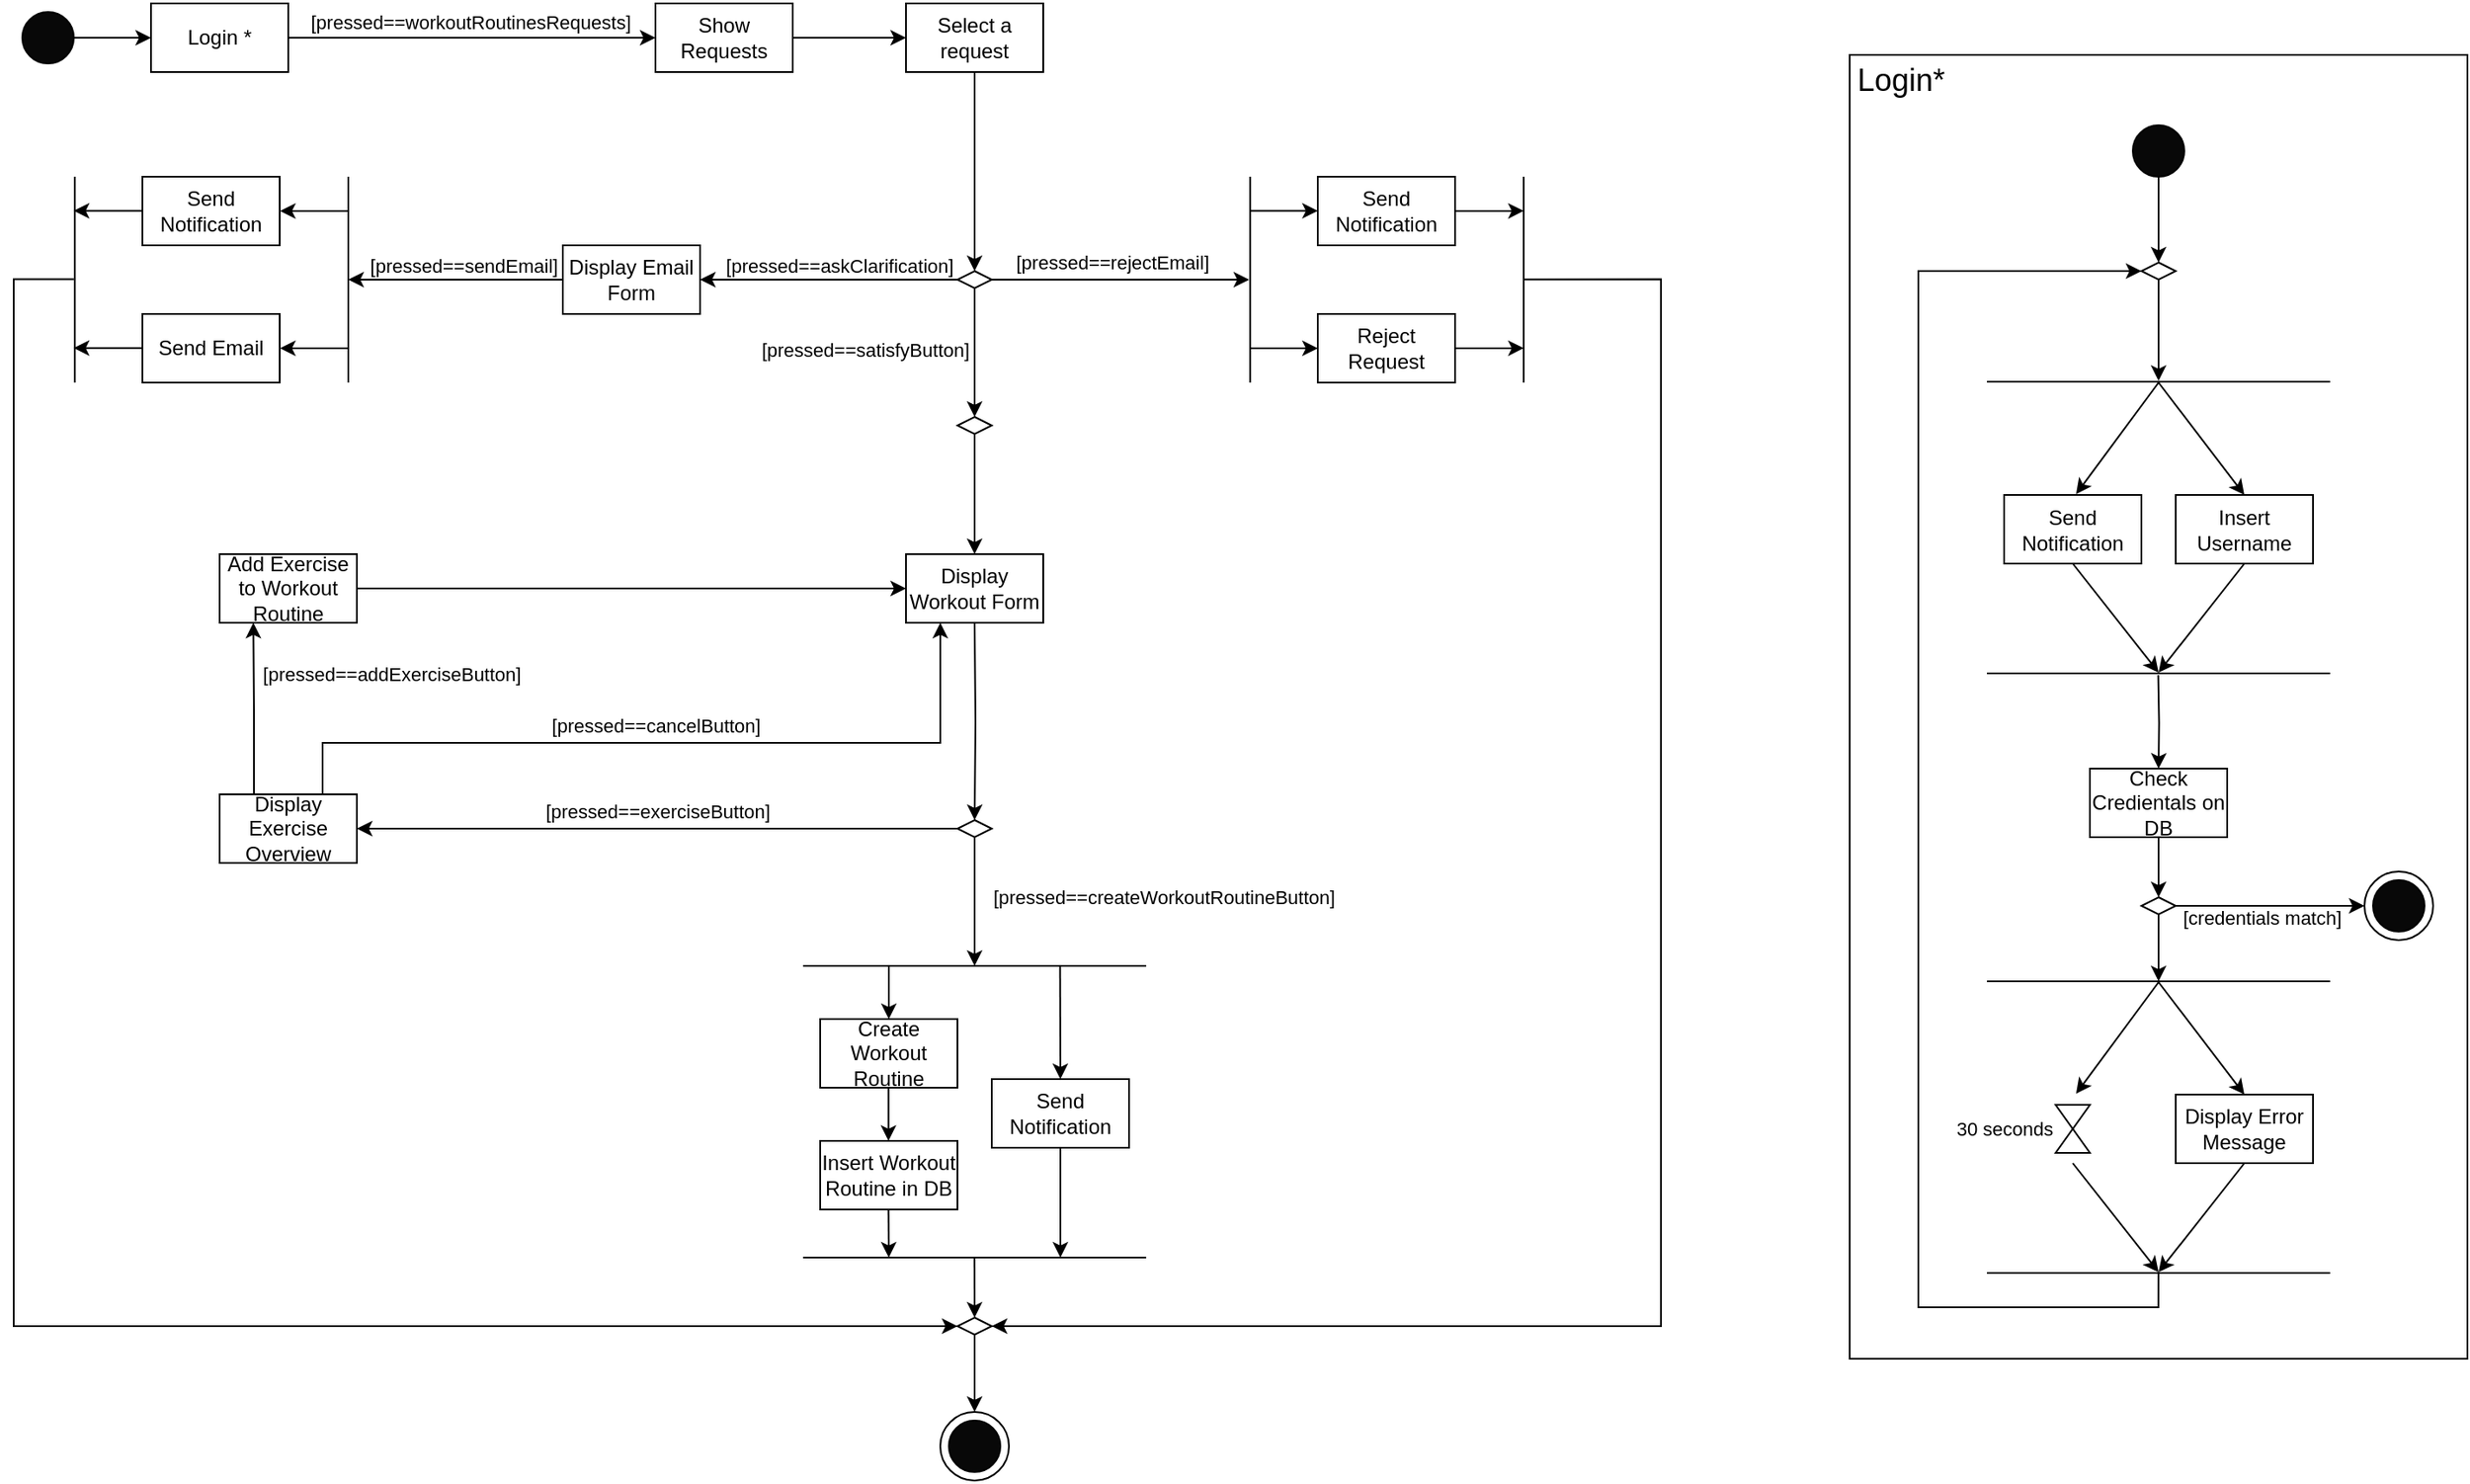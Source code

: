 <mxfile version="22.0.8" type="device">
  <diagram name="Pagina-1" id="WcEID6bv1jzaOHz7mvwv">
    <mxGraphModel dx="1171" dy="507" grid="1" gridSize="10" guides="1" tooltips="1" connect="1" arrows="1" fold="1" page="1" pageScale="1" pageWidth="827" pageHeight="1169" math="0" shadow="0">
      <root>
        <mxCell id="0" />
        <mxCell id="1" parent="0" />
        <mxCell id="5sCJ8YDMh3-dOOH-3sau-2" value="" style="ellipse;whiteSpace=wrap;html=1;aspect=fixed;" vertex="1" parent="1">
          <mxGeometry x="550" y="831" width="40" height="40" as="geometry" />
        </mxCell>
        <mxCell id="5sCJ8YDMh3-dOOH-3sau-1" value="" style="ellipse;whiteSpace=wrap;html=1;aspect=fixed;fillColor=#080808;" vertex="1" parent="1">
          <mxGeometry x="555" y="836" width="30" height="30" as="geometry" />
        </mxCell>
        <mxCell id="5sCJ8YDMh3-dOOH-3sau-3" value="" style="ellipse;whiteSpace=wrap;html=1;aspect=fixed;fillColor=#080808;" vertex="1" parent="1">
          <mxGeometry x="15" y="15" width="30" height="30" as="geometry" />
        </mxCell>
        <mxCell id="5sCJ8YDMh3-dOOH-3sau-4" value="" style="endArrow=classic;html=1;rounded=0;exitX=1;exitY=0.5;exitDx=0;exitDy=0;entryX=0;entryY=0.5;entryDx=0;entryDy=0;" edge="1" parent="1" source="5sCJ8YDMh3-dOOH-3sau-3" target="5sCJ8YDMh3-dOOH-3sau-5">
          <mxGeometry width="50" height="50" relative="1" as="geometry">
            <mxPoint x="360" y="31" as="sourcePoint" />
            <mxPoint x="100" y="31" as="targetPoint" />
          </mxGeometry>
        </mxCell>
        <mxCell id="5sCJ8YDMh3-dOOH-3sau-5" value="Login *" style="rounded=0;whiteSpace=wrap;html=1;" vertex="1" parent="1">
          <mxGeometry x="90" y="10" width="80" height="40" as="geometry" />
        </mxCell>
        <mxCell id="5sCJ8YDMh3-dOOH-3sau-6" value="Show Requests" style="rounded=0;whiteSpace=wrap;html=1;" vertex="1" parent="1">
          <mxGeometry x="384" y="10" width="80" height="40" as="geometry" />
        </mxCell>
        <mxCell id="5sCJ8YDMh3-dOOH-3sau-9" value="" style="endArrow=classic;html=1;rounded=0;entryX=0;entryY=0.5;entryDx=0;entryDy=0;exitX=1;exitY=0.5;exitDx=0;exitDy=0;" edge="1" parent="1" source="5sCJ8YDMh3-dOOH-3sau-5" target="5sCJ8YDMh3-dOOH-3sau-6">
          <mxGeometry width="50" height="50" relative="1" as="geometry">
            <mxPoint x="190" y="30" as="sourcePoint" />
            <mxPoint x="360" y="30" as="targetPoint" />
          </mxGeometry>
        </mxCell>
        <mxCell id="5sCJ8YDMh3-dOOH-3sau-11" value="[pressed==workoutRoutinesRequests]" style="edgeLabel;html=1;align=center;verticalAlign=middle;resizable=0;points=[];" vertex="1" connectable="0" parent="5sCJ8YDMh3-dOOH-3sau-9">
          <mxGeometry x="0.236" y="1" relative="1" as="geometry">
            <mxPoint x="-27" y="-8" as="offset" />
          </mxGeometry>
        </mxCell>
        <mxCell id="5sCJ8YDMh3-dOOH-3sau-12" value="Select a request" style="rounded=0;whiteSpace=wrap;html=1;" vertex="1" parent="1">
          <mxGeometry x="530" y="10" width="80" height="40" as="geometry" />
        </mxCell>
        <mxCell id="5sCJ8YDMh3-dOOH-3sau-13" value="" style="endArrow=classic;html=1;rounded=0;exitX=1;exitY=0.5;exitDx=0;exitDy=0;entryX=0;entryY=0.5;entryDx=0;entryDy=0;" edge="1" parent="1" source="5sCJ8YDMh3-dOOH-3sau-6" target="5sCJ8YDMh3-dOOH-3sau-12">
          <mxGeometry width="50" height="50" relative="1" as="geometry">
            <mxPoint x="470" y="30" as="sourcePoint" />
            <mxPoint x="630" y="30" as="targetPoint" />
          </mxGeometry>
        </mxCell>
        <mxCell id="5sCJ8YDMh3-dOOH-3sau-14" value="&lt;div&gt;&lt;br&gt;&lt;/div&gt;&lt;div&gt;&lt;br&gt;&lt;/div&gt;" style="edgeLabel;html=1;align=center;verticalAlign=middle;resizable=0;points=[];" vertex="1" connectable="0" parent="5sCJ8YDMh3-dOOH-3sau-13">
          <mxGeometry x="0.236" y="1" relative="1" as="geometry">
            <mxPoint x="-27" y="-8" as="offset" />
          </mxGeometry>
        </mxCell>
        <mxCell id="5sCJ8YDMh3-dOOH-3sau-17" value="" style="endArrow=classic;html=1;rounded=0;exitX=0.5;exitY=1;exitDx=0;exitDy=0;entryX=0.5;entryY=0;entryDx=0;entryDy=0;" edge="1" parent="1" source="5sCJ8YDMh3-dOOH-3sau-12" target="5sCJ8YDMh3-dOOH-3sau-20">
          <mxGeometry width="50" height="50" relative="1" as="geometry">
            <mxPoint x="460" y="40" as="sourcePoint" />
            <mxPoint x="540" y="91" as="targetPoint" />
          </mxGeometry>
        </mxCell>
        <mxCell id="5sCJ8YDMh3-dOOH-3sau-18" value="&lt;div&gt;&lt;br&gt;&lt;/div&gt;&lt;div&gt;&lt;br&gt;&lt;/div&gt;" style="edgeLabel;html=1;align=center;verticalAlign=middle;resizable=0;points=[];" vertex="1" connectable="0" parent="5sCJ8YDMh3-dOOH-3sau-17">
          <mxGeometry x="0.236" y="1" relative="1" as="geometry">
            <mxPoint x="-27" y="-8" as="offset" />
          </mxGeometry>
        </mxCell>
        <mxCell id="5sCJ8YDMh3-dOOH-3sau-21" style="edgeStyle=orthogonalEdgeStyle;rounded=0;orthogonalLoop=1;jettySize=auto;html=1;" edge="1" parent="1" source="5sCJ8YDMh3-dOOH-3sau-20">
          <mxGeometry relative="1" as="geometry">
            <mxPoint x="730" y="171" as="targetPoint" />
          </mxGeometry>
        </mxCell>
        <mxCell id="5sCJ8YDMh3-dOOH-3sau-22" style="edgeStyle=orthogonalEdgeStyle;rounded=0;orthogonalLoop=1;jettySize=auto;html=1;entryX=1;entryY=0.5;entryDx=0;entryDy=0;" edge="1" parent="1" source="5sCJ8YDMh3-dOOH-3sau-20" target="5sCJ8YDMh3-dOOH-3sau-33">
          <mxGeometry relative="1" as="geometry">
            <mxPoint x="490" y="171" as="targetPoint" />
          </mxGeometry>
        </mxCell>
        <mxCell id="5sCJ8YDMh3-dOOH-3sau-24" style="edgeStyle=orthogonalEdgeStyle;rounded=0;orthogonalLoop=1;jettySize=auto;html=1;" edge="1" parent="1" source="5sCJ8YDMh3-dOOH-3sau-59">
          <mxGeometry relative="1" as="geometry">
            <mxPoint x="570" y="331" as="targetPoint" />
          </mxGeometry>
        </mxCell>
        <mxCell id="5sCJ8YDMh3-dOOH-3sau-58" value="[pressed==satisfyButton]" style="edgeLabel;html=1;align=center;verticalAlign=middle;resizable=0;points=[];" vertex="1" connectable="0" parent="5sCJ8YDMh3-dOOH-3sau-24">
          <mxGeometry x="0.33" relative="1" as="geometry">
            <mxPoint x="-65" y="-96" as="offset" />
          </mxGeometry>
        </mxCell>
        <mxCell id="5sCJ8YDMh3-dOOH-3sau-20" value="" style="rhombus;whiteSpace=wrap;html=1;" vertex="1" parent="1">
          <mxGeometry x="560" y="166" width="20" height="10" as="geometry" />
        </mxCell>
        <mxCell id="5sCJ8YDMh3-dOOH-3sau-27" value="Send Notification" style="rounded=0;whiteSpace=wrap;html=1;" vertex="1" parent="1">
          <mxGeometry x="85.0" y="111" width="80" height="40" as="geometry" />
        </mxCell>
        <mxCell id="5sCJ8YDMh3-dOOH-3sau-28" value="" style="endArrow=none;html=1;rounded=0;" edge="1" parent="1">
          <mxGeometry width="50" height="50" relative="1" as="geometry">
            <mxPoint x="205" y="231" as="sourcePoint" />
            <mxPoint x="205" y="111" as="targetPoint" />
          </mxGeometry>
        </mxCell>
        <mxCell id="5sCJ8YDMh3-dOOH-3sau-29" style="edgeStyle=orthogonalEdgeStyle;rounded=0;orthogonalLoop=1;jettySize=auto;html=1;entryX=1.002;entryY=0.489;entryDx=0;entryDy=0;entryPerimeter=0;" edge="1" parent="1" target="5sCJ8YDMh3-dOOH-3sau-27">
          <mxGeometry relative="1" as="geometry">
            <mxPoint x="175" y="131" as="targetPoint" />
            <mxPoint x="205" y="131" as="sourcePoint" />
          </mxGeometry>
        </mxCell>
        <mxCell id="5sCJ8YDMh3-dOOH-3sau-32" style="edgeStyle=orthogonalEdgeStyle;rounded=0;orthogonalLoop=1;jettySize=auto;html=1;entryX=1.002;entryY=0.489;entryDx=0;entryDy=0;entryPerimeter=0;" edge="1" parent="1">
          <mxGeometry relative="1" as="geometry">
            <mxPoint x="45.0" y="130.87" as="targetPoint" />
            <mxPoint x="85.0" y="130.87" as="sourcePoint" />
            <Array as="points">
              <mxPoint x="75.0" y="130.87" />
              <mxPoint x="75.0" y="130.87" />
            </Array>
          </mxGeometry>
        </mxCell>
        <mxCell id="5sCJ8YDMh3-dOOH-3sau-34" style="edgeStyle=orthogonalEdgeStyle;rounded=0;orthogonalLoop=1;jettySize=auto;html=1;exitX=0;exitY=0.5;exitDx=0;exitDy=0;" edge="1" parent="1" source="5sCJ8YDMh3-dOOH-3sau-33">
          <mxGeometry relative="1" as="geometry">
            <mxPoint x="205" y="171" as="targetPoint" />
            <mxPoint x="285.0" y="171.005" as="sourcePoint" />
          </mxGeometry>
        </mxCell>
        <mxCell id="5sCJ8YDMh3-dOOH-3sau-33" value="&lt;div&gt;Display Email Form&lt;/div&gt;" style="rounded=0;whiteSpace=wrap;html=1;" vertex="1" parent="1">
          <mxGeometry x="330" y="151" width="80" height="40" as="geometry" />
        </mxCell>
        <mxCell id="5sCJ8YDMh3-dOOH-3sau-35" value="[pressed==askClarification]" style="edgeLabel;html=1;align=center;verticalAlign=middle;resizable=0;points=[];" vertex="1" connectable="0" parent="1">
          <mxGeometry x="490.999" y="163" as="geometry" />
        </mxCell>
        <mxCell id="5sCJ8YDMh3-dOOH-3sau-36" value="Send Email" style="rounded=0;whiteSpace=wrap;html=1;" vertex="1" parent="1">
          <mxGeometry x="85.0" y="191" width="80" height="40" as="geometry" />
        </mxCell>
        <mxCell id="5sCJ8YDMh3-dOOH-3sau-37" style="edgeStyle=orthogonalEdgeStyle;rounded=0;orthogonalLoop=1;jettySize=auto;html=1;entryX=1.002;entryY=0.489;entryDx=0;entryDy=0;entryPerimeter=0;" edge="1" parent="1" target="5sCJ8YDMh3-dOOH-3sau-36">
          <mxGeometry relative="1" as="geometry">
            <mxPoint x="175" y="211" as="targetPoint" />
            <mxPoint x="205" y="211" as="sourcePoint" />
          </mxGeometry>
        </mxCell>
        <mxCell id="5sCJ8YDMh3-dOOH-3sau-38" style="edgeStyle=orthogonalEdgeStyle;rounded=0;orthogonalLoop=1;jettySize=auto;html=1;entryX=1.002;entryY=0.489;entryDx=0;entryDy=0;entryPerimeter=0;" edge="1" parent="1">
          <mxGeometry relative="1" as="geometry">
            <mxPoint x="45.0" y="210.87" as="targetPoint" />
            <mxPoint x="85.0" y="210.87" as="sourcePoint" />
            <Array as="points">
              <mxPoint x="75.0" y="210.87" />
              <mxPoint x="75.0" y="210.87" />
            </Array>
          </mxGeometry>
        </mxCell>
        <mxCell id="5sCJ8YDMh3-dOOH-3sau-39" value="" style="endArrow=none;html=1;rounded=0;" edge="1" parent="1">
          <mxGeometry width="50" height="50" relative="1" as="geometry">
            <mxPoint x="45.61" y="231" as="sourcePoint" />
            <mxPoint x="45.61" y="111" as="targetPoint" />
          </mxGeometry>
        </mxCell>
        <mxCell id="5sCJ8YDMh3-dOOH-3sau-40" value="[pressed==sendEmail]" style="edgeLabel;html=1;align=center;verticalAlign=middle;resizable=0;points=[];" vertex="1" connectable="0" parent="1">
          <mxGeometry x="271.999" y="163" as="geometry" />
        </mxCell>
        <mxCell id="5sCJ8YDMh3-dOOH-3sau-41" style="edgeStyle=orthogonalEdgeStyle;rounded=0;orthogonalLoop=1;jettySize=auto;html=1;entryX=0;entryY=0.5;entryDx=0;entryDy=0;" edge="1" parent="1" target="5sCJ8YDMh3-dOOH-3sau-95">
          <mxGeometry relative="1" as="geometry">
            <mxPoint x="70" y="771" as="targetPoint" />
            <mxPoint x="45.0" y="170.78" as="sourcePoint" />
            <Array as="points">
              <mxPoint x="10" y="171" />
              <mxPoint x="10" y="781" />
            </Array>
          </mxGeometry>
        </mxCell>
        <mxCell id="5sCJ8YDMh3-dOOH-3sau-42" value="Send Notification" style="rounded=0;whiteSpace=wrap;html=1;" vertex="1" parent="1">
          <mxGeometry x="770" y="111" width="80" height="40" as="geometry" />
        </mxCell>
        <mxCell id="5sCJ8YDMh3-dOOH-3sau-43" value="" style="endArrow=none;html=1;rounded=0;" edge="1" parent="1">
          <mxGeometry width="50" height="50" relative="1" as="geometry">
            <mxPoint x="890" y="231" as="sourcePoint" />
            <mxPoint x="890" y="111" as="targetPoint" />
          </mxGeometry>
        </mxCell>
        <mxCell id="5sCJ8YDMh3-dOOH-3sau-47" value="Reject Request" style="rounded=0;whiteSpace=wrap;html=1;" vertex="1" parent="1">
          <mxGeometry x="770" y="191" width="80" height="40" as="geometry" />
        </mxCell>
        <mxCell id="5sCJ8YDMh3-dOOH-3sau-49" style="edgeStyle=orthogonalEdgeStyle;rounded=0;orthogonalLoop=1;jettySize=auto;html=1;entryX=0;entryY=0.5;entryDx=0;entryDy=0;" edge="1" parent="1" target="5sCJ8YDMh3-dOOH-3sau-47">
          <mxGeometry relative="1" as="geometry">
            <mxPoint x="771" y="211.0" as="targetPoint" />
            <mxPoint x="731" y="211" as="sourcePoint" />
            <Array as="points" />
          </mxGeometry>
        </mxCell>
        <mxCell id="5sCJ8YDMh3-dOOH-3sau-50" value="" style="endArrow=none;html=1;rounded=0;" edge="1" parent="1">
          <mxGeometry width="50" height="50" relative="1" as="geometry">
            <mxPoint x="730.61" y="231" as="sourcePoint" />
            <mxPoint x="730.61" y="111" as="targetPoint" />
          </mxGeometry>
        </mxCell>
        <mxCell id="5sCJ8YDMh3-dOOH-3sau-51" value="[pressed==rejectEmail]" style="edgeLabel;html=1;align=center;verticalAlign=middle;resizable=0;points=[];" vertex="1" connectable="0" parent="1">
          <mxGeometry x="649.999" y="161" as="geometry" />
        </mxCell>
        <mxCell id="5sCJ8YDMh3-dOOH-3sau-52" style="edgeStyle=orthogonalEdgeStyle;rounded=0;orthogonalLoop=1;jettySize=auto;html=1;entryX=0;entryY=0.5;entryDx=0;entryDy=0;" edge="1" parent="1">
          <mxGeometry relative="1" as="geometry">
            <mxPoint x="770" y="130.92" as="targetPoint" />
            <mxPoint x="731" y="130.92" as="sourcePoint" />
            <Array as="points" />
          </mxGeometry>
        </mxCell>
        <mxCell id="5sCJ8YDMh3-dOOH-3sau-53" style="edgeStyle=orthogonalEdgeStyle;rounded=0;orthogonalLoop=1;jettySize=auto;html=1;entryX=0;entryY=0.5;entryDx=0;entryDy=0;exitX=1;exitY=0.5;exitDx=0;exitDy=0;" edge="1" parent="1" source="5sCJ8YDMh3-dOOH-3sau-42">
          <mxGeometry relative="1" as="geometry">
            <mxPoint x="890" y="130.92" as="targetPoint" />
            <mxPoint x="851" y="130.92" as="sourcePoint" />
            <Array as="points" />
          </mxGeometry>
        </mxCell>
        <mxCell id="5sCJ8YDMh3-dOOH-3sau-55" style="edgeStyle=orthogonalEdgeStyle;rounded=0;orthogonalLoop=1;jettySize=auto;html=1;entryX=0;entryY=0.5;entryDx=0;entryDy=0;exitX=1;exitY=0.5;exitDx=0;exitDy=0;" edge="1" parent="1" source="5sCJ8YDMh3-dOOH-3sau-47">
          <mxGeometry relative="1" as="geometry">
            <mxPoint x="890" y="210.92" as="targetPoint" />
            <mxPoint x="851" y="210.92" as="sourcePoint" />
            <Array as="points" />
          </mxGeometry>
        </mxCell>
        <mxCell id="5sCJ8YDMh3-dOOH-3sau-56" style="edgeStyle=orthogonalEdgeStyle;rounded=0;orthogonalLoop=1;jettySize=auto;html=1;entryX=1;entryY=0.5;entryDx=0;entryDy=0;" edge="1" parent="1" target="5sCJ8YDMh3-dOOH-3sau-95">
          <mxGeometry relative="1" as="geometry">
            <mxPoint x="600" y="781" as="targetPoint" />
            <mxPoint x="890" y="170.84" as="sourcePoint" />
            <Array as="points">
              <mxPoint x="970" y="171" />
              <mxPoint x="970" y="781" />
            </Array>
          </mxGeometry>
        </mxCell>
        <mxCell id="5sCJ8YDMh3-dOOH-3sau-60" value="" style="edgeStyle=orthogonalEdgeStyle;rounded=0;orthogonalLoop=1;jettySize=auto;html=1;" edge="1" parent="1" source="5sCJ8YDMh3-dOOH-3sau-20" target="5sCJ8YDMh3-dOOH-3sau-59">
          <mxGeometry relative="1" as="geometry">
            <mxPoint x="570" y="331" as="targetPoint" />
            <mxPoint x="570" y="176" as="sourcePoint" />
          </mxGeometry>
        </mxCell>
        <mxCell id="5sCJ8YDMh3-dOOH-3sau-59" value="" style="rhombus;whiteSpace=wrap;html=1;" vertex="1" parent="1">
          <mxGeometry x="560" y="251" width="20" height="10" as="geometry" />
        </mxCell>
        <mxCell id="5sCJ8YDMh3-dOOH-3sau-64" value="&lt;div&gt;Display Workout Form&lt;/div&gt;" style="rounded=0;whiteSpace=wrap;html=1;" vertex="1" parent="1">
          <mxGeometry x="530" y="331" width="80" height="40" as="geometry" />
        </mxCell>
        <mxCell id="5sCJ8YDMh3-dOOH-3sau-71" style="edgeStyle=orthogonalEdgeStyle;rounded=0;orthogonalLoop=1;jettySize=auto;html=1;exitX=0.75;exitY=0;exitDx=0;exitDy=0;entryX=0.25;entryY=1;entryDx=0;entryDy=0;" edge="1" parent="1" source="5sCJ8YDMh3-dOOH-3sau-65" target="5sCJ8YDMh3-dOOH-3sau-64">
          <mxGeometry relative="1" as="geometry">
            <mxPoint x="329.37" y="420" as="sourcePoint" />
            <mxPoint x="490.65" y="361" as="targetPoint" />
            <Array as="points">
              <mxPoint x="190" y="441" />
              <mxPoint x="550" y="441" />
            </Array>
          </mxGeometry>
        </mxCell>
        <mxCell id="5sCJ8YDMh3-dOOH-3sau-73" style="edgeStyle=orthogonalEdgeStyle;rounded=0;orthogonalLoop=1;jettySize=auto;html=1;exitX=0.25;exitY=0;exitDx=0;exitDy=0;" edge="1" parent="1" source="5sCJ8YDMh3-dOOH-3sau-65">
          <mxGeometry relative="1" as="geometry">
            <mxPoint x="149.63" y="371" as="targetPoint" />
            <mxPoint x="149.63" y="431" as="sourcePoint" />
          </mxGeometry>
        </mxCell>
        <mxCell id="5sCJ8YDMh3-dOOH-3sau-65" value="&lt;div&gt;Display Exercise Overview&lt;br&gt;&lt;/div&gt;" style="rounded=0;whiteSpace=wrap;html=1;" vertex="1" parent="1">
          <mxGeometry x="130" y="471" width="80" height="40" as="geometry" />
        </mxCell>
        <mxCell id="5sCJ8YDMh3-dOOH-3sau-66" value="" style="edgeStyle=orthogonalEdgeStyle;rounded=0;orthogonalLoop=1;jettySize=auto;html=1;" edge="1" parent="1" target="5sCJ8YDMh3-dOOH-3sau-67">
          <mxGeometry relative="1" as="geometry">
            <mxPoint x="570" y="526" as="targetPoint" />
            <mxPoint x="570" y="371" as="sourcePoint" />
          </mxGeometry>
        </mxCell>
        <mxCell id="5sCJ8YDMh3-dOOH-3sau-68" style="edgeStyle=orthogonalEdgeStyle;rounded=0;orthogonalLoop=1;jettySize=auto;html=1;entryX=1;entryY=0.5;entryDx=0;entryDy=0;" edge="1" parent="1" source="5sCJ8YDMh3-dOOH-3sau-67" target="5sCJ8YDMh3-dOOH-3sau-65">
          <mxGeometry relative="1" as="geometry" />
        </mxCell>
        <mxCell id="5sCJ8YDMh3-dOOH-3sau-70" value="[pressed==exerciseButton]" style="edgeLabel;html=1;align=center;verticalAlign=middle;resizable=0;points=[];" vertex="1" connectable="0" parent="5sCJ8YDMh3-dOOH-3sau-68">
          <mxGeometry x="-0.196" y="1" relative="1" as="geometry">
            <mxPoint x="-35" y="-11" as="offset" />
          </mxGeometry>
        </mxCell>
        <mxCell id="5sCJ8YDMh3-dOOH-3sau-78" style="edgeStyle=orthogonalEdgeStyle;rounded=0;orthogonalLoop=1;jettySize=auto;html=1;" edge="1" parent="1" source="5sCJ8YDMh3-dOOH-3sau-67">
          <mxGeometry relative="1" as="geometry">
            <mxPoint x="570" y="571" as="targetPoint" />
          </mxGeometry>
        </mxCell>
        <mxCell id="5sCJ8YDMh3-dOOH-3sau-67" value="" style="rhombus;whiteSpace=wrap;html=1;" vertex="1" parent="1">
          <mxGeometry x="560" y="486" width="20" height="10" as="geometry" />
        </mxCell>
        <mxCell id="5sCJ8YDMh3-dOOH-3sau-72" value="[pressed==cancelButton]" style="edgeLabel;html=1;align=center;verticalAlign=middle;resizable=0;points=[];" vertex="1" connectable="0" parent="1">
          <mxGeometry x="383.996" y="431" as="geometry" />
        </mxCell>
        <mxCell id="5sCJ8YDMh3-dOOH-3sau-76" style="edgeStyle=orthogonalEdgeStyle;rounded=0;orthogonalLoop=1;jettySize=auto;html=1;entryX=0;entryY=0.5;entryDx=0;entryDy=0;" edge="1" parent="1" source="5sCJ8YDMh3-dOOH-3sau-74" target="5sCJ8YDMh3-dOOH-3sau-64">
          <mxGeometry relative="1" as="geometry" />
        </mxCell>
        <mxCell id="5sCJ8YDMh3-dOOH-3sau-74" value="Add Exercise to Workout Routine" style="rounded=0;whiteSpace=wrap;html=1;" vertex="1" parent="1">
          <mxGeometry x="130" y="331" width="80" height="40" as="geometry" />
        </mxCell>
        <mxCell id="5sCJ8YDMh3-dOOH-3sau-77" value="[pressed==addExerciseButton]" style="edgeLabel;html=1;align=center;verticalAlign=middle;resizable=0;points=[];" vertex="1" connectable="0" parent="1">
          <mxGeometry x="229.996" y="401" as="geometry" />
        </mxCell>
        <mxCell id="5sCJ8YDMh3-dOOH-3sau-79" value="[pressed==createWorkoutRoutineButton]" style="edgeLabel;html=1;align=center;verticalAlign=middle;resizable=0;points=[];" vertex="1" connectable="0" parent="1">
          <mxGeometry x="680.0" y="531" as="geometry" />
        </mxCell>
        <mxCell id="5sCJ8YDMh3-dOOH-3sau-80" value="" style="endArrow=none;html=1;rounded=0;" edge="1" parent="1">
          <mxGeometry width="50" height="50" relative="1" as="geometry">
            <mxPoint x="470" y="571" as="sourcePoint" />
            <mxPoint x="670" y="571" as="targetPoint" />
          </mxGeometry>
        </mxCell>
        <mxCell id="5sCJ8YDMh3-dOOH-3sau-94" style="edgeStyle=orthogonalEdgeStyle;rounded=0;orthogonalLoop=1;jettySize=auto;html=1;" edge="1" parent="1" source="5sCJ8YDMh3-dOOH-3sau-81">
          <mxGeometry relative="1" as="geometry">
            <mxPoint x="620" y="741" as="targetPoint" />
          </mxGeometry>
        </mxCell>
        <mxCell id="5sCJ8YDMh3-dOOH-3sau-81" value="Send Notification" style="rounded=0;whiteSpace=wrap;html=1;" vertex="1" parent="1">
          <mxGeometry x="580" y="637" width="80" height="40" as="geometry" />
        </mxCell>
        <mxCell id="5sCJ8YDMh3-dOOH-3sau-82" value="Create Workout Routine" style="rounded=0;whiteSpace=wrap;html=1;" vertex="1" parent="1">
          <mxGeometry x="480" y="602" width="80" height="40" as="geometry" />
        </mxCell>
        <mxCell id="5sCJ8YDMh3-dOOH-3sau-83" value="" style="endArrow=classic;html=1;rounded=0;entryX=0.5;entryY=0;entryDx=0;entryDy=0;" edge="1" parent="1" target="5sCJ8YDMh3-dOOH-3sau-82">
          <mxGeometry width="50" height="50" relative="1" as="geometry">
            <mxPoint x="520" y="571" as="sourcePoint" />
            <mxPoint x="440" y="689" as="targetPoint" />
          </mxGeometry>
        </mxCell>
        <mxCell id="5sCJ8YDMh3-dOOH-3sau-84" value="&lt;div&gt;&lt;br&gt;&lt;/div&gt;&lt;div&gt;&lt;br&gt;&lt;/div&gt;" style="edgeLabel;html=1;align=center;verticalAlign=middle;resizable=0;points=[];" vertex="1" connectable="0" parent="5sCJ8YDMh3-dOOH-3sau-83">
          <mxGeometry x="0.236" y="1" relative="1" as="geometry">
            <mxPoint x="-27" y="-8" as="offset" />
          </mxGeometry>
        </mxCell>
        <mxCell id="5sCJ8YDMh3-dOOH-3sau-85" value="" style="endArrow=classic;html=1;rounded=0;entryX=0.5;entryY=0;entryDx=0;entryDy=0;" edge="1" parent="1">
          <mxGeometry width="50" height="50" relative="1" as="geometry">
            <mxPoint x="519.81" y="642" as="sourcePoint" />
            <mxPoint x="519.81" y="673" as="targetPoint" />
          </mxGeometry>
        </mxCell>
        <mxCell id="5sCJ8YDMh3-dOOH-3sau-86" value="&lt;div&gt;&lt;br&gt;&lt;/div&gt;&lt;div&gt;&lt;br&gt;&lt;/div&gt;" style="edgeLabel;html=1;align=center;verticalAlign=middle;resizable=0;points=[];" vertex="1" connectable="0" parent="5sCJ8YDMh3-dOOH-3sau-85">
          <mxGeometry x="0.236" y="1" relative="1" as="geometry">
            <mxPoint x="-27" y="-8" as="offset" />
          </mxGeometry>
        </mxCell>
        <mxCell id="5sCJ8YDMh3-dOOH-3sau-87" value="Insert Workout Routine in DB" style="rounded=0;whiteSpace=wrap;html=1;" vertex="1" parent="1">
          <mxGeometry x="480" y="673" width="80" height="40" as="geometry" />
        </mxCell>
        <mxCell id="5sCJ8YDMh3-dOOH-3sau-89" value="" style="endArrow=classic;html=1;rounded=0;entryX=0.5;entryY=0;entryDx=0;entryDy=0;" edge="1" parent="1" target="5sCJ8YDMh3-dOOH-3sau-81">
          <mxGeometry width="50" height="50" relative="1" as="geometry">
            <mxPoint x="619.81" y="571" as="sourcePoint" />
            <mxPoint x="660" y="611" as="targetPoint" />
          </mxGeometry>
        </mxCell>
        <mxCell id="5sCJ8YDMh3-dOOH-3sau-90" value="&lt;div&gt;&lt;br&gt;&lt;/div&gt;&lt;div&gt;&lt;br&gt;&lt;/div&gt;" style="edgeLabel;html=1;align=center;verticalAlign=middle;resizable=0;points=[];" vertex="1" connectable="0" parent="5sCJ8YDMh3-dOOH-3sau-89">
          <mxGeometry x="0.236" y="1" relative="1" as="geometry">
            <mxPoint x="-27" y="-8" as="offset" />
          </mxGeometry>
        </mxCell>
        <mxCell id="5sCJ8YDMh3-dOOH-3sau-91" value="" style="endArrow=classic;html=1;rounded=0;" edge="1" parent="1">
          <mxGeometry width="50" height="50" relative="1" as="geometry">
            <mxPoint x="519.81" y="713" as="sourcePoint" />
            <mxPoint x="520" y="741" as="targetPoint" />
          </mxGeometry>
        </mxCell>
        <mxCell id="5sCJ8YDMh3-dOOH-3sau-92" value="&lt;div&gt;&lt;br&gt;&lt;/div&gt;&lt;div&gt;&lt;br&gt;&lt;/div&gt;" style="edgeLabel;html=1;align=center;verticalAlign=middle;resizable=0;points=[];" vertex="1" connectable="0" parent="5sCJ8YDMh3-dOOH-3sau-91">
          <mxGeometry x="0.236" y="1" relative="1" as="geometry">
            <mxPoint x="-27" y="-8" as="offset" />
          </mxGeometry>
        </mxCell>
        <mxCell id="5sCJ8YDMh3-dOOH-3sau-93" value="" style="endArrow=none;html=1;rounded=0;" edge="1" parent="1">
          <mxGeometry width="50" height="50" relative="1" as="geometry">
            <mxPoint x="470" y="741" as="sourcePoint" />
            <mxPoint x="670" y="741" as="targetPoint" />
          </mxGeometry>
        </mxCell>
        <mxCell id="5sCJ8YDMh3-dOOH-3sau-98" style="edgeStyle=orthogonalEdgeStyle;rounded=0;orthogonalLoop=1;jettySize=auto;html=1;entryX=0.5;entryY=0;entryDx=0;entryDy=0;" edge="1" parent="1" source="5sCJ8YDMh3-dOOH-3sau-95" target="5sCJ8YDMh3-dOOH-3sau-2">
          <mxGeometry relative="1" as="geometry" />
        </mxCell>
        <mxCell id="5sCJ8YDMh3-dOOH-3sau-95" value="" style="rhombus;whiteSpace=wrap;html=1;" vertex="1" parent="1">
          <mxGeometry x="560" y="776" width="20" height="10" as="geometry" />
        </mxCell>
        <mxCell id="5sCJ8YDMh3-dOOH-3sau-96" value="" style="endArrow=classic;html=1;rounded=0;entryX=0.5;entryY=0;entryDx=0;entryDy=0;" edge="1" parent="1" target="5sCJ8YDMh3-dOOH-3sau-95">
          <mxGeometry width="50" height="50" relative="1" as="geometry">
            <mxPoint x="569.91" y="741" as="sourcePoint" />
            <mxPoint x="570.1" y="769" as="targetPoint" />
          </mxGeometry>
        </mxCell>
        <mxCell id="5sCJ8YDMh3-dOOH-3sau-97" value="&lt;div&gt;&lt;br&gt;&lt;/div&gt;&lt;div&gt;&lt;br&gt;&lt;/div&gt;" style="edgeLabel;html=1;align=center;verticalAlign=middle;resizable=0;points=[];" vertex="1" connectable="0" parent="5sCJ8YDMh3-dOOH-3sau-96">
          <mxGeometry x="0.236" y="1" relative="1" as="geometry">
            <mxPoint x="-27" y="-8" as="offset" />
          </mxGeometry>
        </mxCell>
        <mxCell id="5sCJ8YDMh3-dOOH-3sau-99" value="" style="rounded=0;whiteSpace=wrap;html=1;" vertex="1" parent="1">
          <mxGeometry x="1080" y="40" width="360" height="760" as="geometry" />
        </mxCell>
        <mxCell id="5sCJ8YDMh3-dOOH-3sau-100" value="" style="ellipse;whiteSpace=wrap;html=1;aspect=fixed;fillColor=#080808;" vertex="1" parent="1">
          <mxGeometry x="1245" y="81" width="30" height="30" as="geometry" />
        </mxCell>
        <mxCell id="5sCJ8YDMh3-dOOH-3sau-101" value="&lt;div&gt;&lt;font style=&quot;font-size: 18px;&quot;&gt;Login*&lt;/font&gt;&lt;/div&gt;" style="text;html=1;strokeColor=none;fillColor=none;align=center;verticalAlign=middle;whiteSpace=wrap;rounded=0;" vertex="1" parent="1">
          <mxGeometry x="1080" y="40" width="60" height="30" as="geometry" />
        </mxCell>
        <mxCell id="5sCJ8YDMh3-dOOH-3sau-102" style="edgeStyle=orthogonalEdgeStyle;rounded=0;orthogonalLoop=1;jettySize=auto;html=1;exitX=0.5;exitY=1;exitDx=0;exitDy=0;entryX=0.5;entryY=0;entryDx=0;entryDy=0;" edge="1" parent="1" source="5sCJ8YDMh3-dOOH-3sau-100" target="5sCJ8YDMh3-dOOH-3sau-103">
          <mxGeometry relative="1" as="geometry">
            <mxPoint x="1415.06" y="140" as="targetPoint" />
            <mxPoint x="1264.999" y="140.03" as="sourcePoint" />
          </mxGeometry>
        </mxCell>
        <mxCell id="5sCJ8YDMh3-dOOH-3sau-127" style="edgeStyle=orthogonalEdgeStyle;rounded=0;orthogonalLoop=1;jettySize=auto;html=1;exitX=0.5;exitY=1;exitDx=0;exitDy=0;" edge="1" parent="1" source="5sCJ8YDMh3-dOOH-3sau-103">
          <mxGeometry relative="1" as="geometry">
            <mxPoint x="1260" y="230" as="targetPoint" />
          </mxGeometry>
        </mxCell>
        <mxCell id="5sCJ8YDMh3-dOOH-3sau-103" value="" style="rhombus;whiteSpace=wrap;html=1;" vertex="1" parent="1">
          <mxGeometry x="1250" y="161" width="20" height="10" as="geometry" />
        </mxCell>
        <mxCell id="5sCJ8YDMh3-dOOH-3sau-113" value="" style="endArrow=none;html=1;rounded=0;" edge="1" parent="1">
          <mxGeometry width="50" height="50" relative="1" as="geometry">
            <mxPoint x="1160" y="230.5" as="sourcePoint" />
            <mxPoint x="1360" y="230.5" as="targetPoint" />
          </mxGeometry>
        </mxCell>
        <mxCell id="5sCJ8YDMh3-dOOH-3sau-115" value="Insert Username" style="rounded=0;whiteSpace=wrap;html=1;" vertex="1" parent="1">
          <mxGeometry x="1270" y="296.5" width="80" height="40" as="geometry" />
        </mxCell>
        <mxCell id="5sCJ8YDMh3-dOOH-3sau-122" value="" style="endArrow=classic;html=1;rounded=0;entryX=0.5;entryY=0;entryDx=0;entryDy=0;" edge="1" parent="1" target="5sCJ8YDMh3-dOOH-3sau-115">
          <mxGeometry width="50" height="50" relative="1" as="geometry">
            <mxPoint x="1260" y="231" as="sourcePoint" />
            <mxPoint x="1350" y="270.5" as="targetPoint" />
          </mxGeometry>
        </mxCell>
        <mxCell id="5sCJ8YDMh3-dOOH-3sau-123" value="&lt;div&gt;&lt;br&gt;&lt;/div&gt;&lt;div&gt;&lt;br&gt;&lt;/div&gt;" style="edgeLabel;html=1;align=center;verticalAlign=middle;resizable=0;points=[];" vertex="1" connectable="0" parent="5sCJ8YDMh3-dOOH-3sau-122">
          <mxGeometry x="0.236" y="1" relative="1" as="geometry">
            <mxPoint x="-27" y="-8" as="offset" />
          </mxGeometry>
        </mxCell>
        <mxCell id="5sCJ8YDMh3-dOOH-3sau-126" value="" style="endArrow=none;html=1;rounded=0;" edge="1" parent="1">
          <mxGeometry width="50" height="50" relative="1" as="geometry">
            <mxPoint x="1160" y="400.5" as="sourcePoint" />
            <mxPoint x="1360" y="400.5" as="targetPoint" />
          </mxGeometry>
        </mxCell>
        <mxCell id="5sCJ8YDMh3-dOOH-3sau-130" value="" style="endArrow=classic;html=1;rounded=0;exitX=0.5;exitY=1;exitDx=0;exitDy=0;" edge="1" parent="1" source="5sCJ8YDMh3-dOOH-3sau-115">
          <mxGeometry width="50" height="50" relative="1" as="geometry">
            <mxPoint x="1270" y="241" as="sourcePoint" />
            <mxPoint x="1260" y="400" as="targetPoint" />
          </mxGeometry>
        </mxCell>
        <mxCell id="5sCJ8YDMh3-dOOH-3sau-131" value="&lt;div&gt;&lt;br&gt;&lt;/div&gt;&lt;div&gt;&lt;br&gt;&lt;/div&gt;" style="edgeLabel;html=1;align=center;verticalAlign=middle;resizable=0;points=[];" vertex="1" connectable="0" parent="5sCJ8YDMh3-dOOH-3sau-130">
          <mxGeometry x="0.236" y="1" relative="1" as="geometry">
            <mxPoint x="-27" y="-8" as="offset" />
          </mxGeometry>
        </mxCell>
        <mxCell id="5sCJ8YDMh3-dOOH-3sau-134" value="Send Notification" style="rounded=0;whiteSpace=wrap;html=1;" vertex="1" parent="1">
          <mxGeometry x="1170" y="296.5" width="80" height="40" as="geometry" />
        </mxCell>
        <mxCell id="5sCJ8YDMh3-dOOH-3sau-135" value="" style="endArrow=classic;html=1;rounded=0;exitX=0.5;exitY=1;exitDx=0;exitDy=0;entryX=0.524;entryY=-0.012;entryDx=0;entryDy=0;entryPerimeter=0;" edge="1" parent="1" target="5sCJ8YDMh3-dOOH-3sau-134">
          <mxGeometry width="50" height="50" relative="1" as="geometry">
            <mxPoint x="1260" y="231" as="sourcePoint" />
            <mxPoint x="1210" y="294" as="targetPoint" />
          </mxGeometry>
        </mxCell>
        <mxCell id="5sCJ8YDMh3-dOOH-3sau-136" value="&lt;div&gt;&lt;br&gt;&lt;/div&gt;&lt;div&gt;&lt;br&gt;&lt;/div&gt;" style="edgeLabel;html=1;align=center;verticalAlign=middle;resizable=0;points=[];" vertex="1" connectable="0" parent="5sCJ8YDMh3-dOOH-3sau-135">
          <mxGeometry x="0.236" y="1" relative="1" as="geometry">
            <mxPoint x="-27" y="-8" as="offset" />
          </mxGeometry>
        </mxCell>
        <mxCell id="5sCJ8YDMh3-dOOH-3sau-137" value="" style="endArrow=classic;html=1;rounded=0;entryX=0.5;entryY=0;entryDx=0;entryDy=0;exitX=0.5;exitY=1;exitDx=0;exitDy=0;" edge="1" parent="1" source="5sCJ8YDMh3-dOOH-3sau-134">
          <mxGeometry width="50" height="50" relative="1" as="geometry">
            <mxPoint x="1210" y="334" as="sourcePoint" />
            <mxPoint x="1260" y="400" as="targetPoint" />
          </mxGeometry>
        </mxCell>
        <mxCell id="5sCJ8YDMh3-dOOH-3sau-138" value="&lt;div&gt;&lt;br&gt;&lt;/div&gt;&lt;div&gt;&lt;br&gt;&lt;/div&gt;" style="edgeLabel;html=1;align=center;verticalAlign=middle;resizable=0;points=[];" vertex="1" connectable="0" parent="5sCJ8YDMh3-dOOH-3sau-137">
          <mxGeometry x="0.236" y="1" relative="1" as="geometry">
            <mxPoint x="-27" y="-8" as="offset" />
          </mxGeometry>
        </mxCell>
        <mxCell id="5sCJ8YDMh3-dOOH-3sau-139" style="edgeStyle=orthogonalEdgeStyle;rounded=0;orthogonalLoop=1;jettySize=auto;html=1;exitX=0.5;exitY=1;exitDx=0;exitDy=0;entryX=0.5;entryY=0;entryDx=0;entryDy=0;" edge="1" parent="1" target="5sCJ8YDMh3-dOOH-3sau-141">
          <mxGeometry relative="1" as="geometry">
            <mxPoint x="1259.81" y="460.5" as="targetPoint" />
            <mxPoint x="1259.81" y="401.5" as="sourcePoint" />
          </mxGeometry>
        </mxCell>
        <mxCell id="5sCJ8YDMh3-dOOH-3sau-144" style="edgeStyle=orthogonalEdgeStyle;rounded=0;orthogonalLoop=1;jettySize=auto;html=1;entryX=0.5;entryY=0;entryDx=0;entryDy=0;" edge="1" parent="1" source="5sCJ8YDMh3-dOOH-3sau-141" target="5sCJ8YDMh3-dOOH-3sau-142">
          <mxGeometry relative="1" as="geometry" />
        </mxCell>
        <mxCell id="5sCJ8YDMh3-dOOH-3sau-141" value="Check Credientals on DB" style="rounded=0;whiteSpace=wrap;html=1;" vertex="1" parent="1">
          <mxGeometry x="1220" y="456" width="80" height="40" as="geometry" />
        </mxCell>
        <mxCell id="5sCJ8YDMh3-dOOH-3sau-148" style="edgeStyle=orthogonalEdgeStyle;rounded=0;orthogonalLoop=1;jettySize=auto;html=1;exitX=1;exitY=0.5;exitDx=0;exitDy=0;" edge="1" parent="1" source="5sCJ8YDMh3-dOOH-3sau-142" target="5sCJ8YDMh3-dOOH-3sau-146">
          <mxGeometry relative="1" as="geometry" />
        </mxCell>
        <mxCell id="5sCJ8YDMh3-dOOH-3sau-164" style="edgeStyle=orthogonalEdgeStyle;rounded=0;orthogonalLoop=1;jettySize=auto;html=1;" edge="1" parent="1" source="5sCJ8YDMh3-dOOH-3sau-142">
          <mxGeometry relative="1" as="geometry">
            <mxPoint x="1260" y="580" as="targetPoint" />
          </mxGeometry>
        </mxCell>
        <mxCell id="5sCJ8YDMh3-dOOH-3sau-142" value="" style="rhombus;whiteSpace=wrap;html=1;" vertex="1" parent="1">
          <mxGeometry x="1250" y="531" width="20" height="10" as="geometry" />
        </mxCell>
        <mxCell id="5sCJ8YDMh3-dOOH-3sau-146" value="" style="ellipse;whiteSpace=wrap;html=1;aspect=fixed;" vertex="1" parent="1">
          <mxGeometry x="1380" y="516" width="40" height="40" as="geometry" />
        </mxCell>
        <mxCell id="5sCJ8YDMh3-dOOH-3sau-147" value="" style="ellipse;whiteSpace=wrap;html=1;aspect=fixed;fillColor=#080808;" vertex="1" parent="1">
          <mxGeometry x="1385" y="521" width="30" height="30" as="geometry" />
        </mxCell>
        <mxCell id="5sCJ8YDMh3-dOOH-3sau-149" value="[credentials match]" style="edgeLabel;html=1;align=center;verticalAlign=middle;resizable=0;points=[];" vertex="1" connectable="0" parent="1">
          <mxGeometry x="1320.0" y="543" as="geometry" />
        </mxCell>
        <mxCell id="5sCJ8YDMh3-dOOH-3sau-150" value="" style="endArrow=none;html=1;rounded=0;" edge="1" parent="1">
          <mxGeometry width="50" height="50" relative="1" as="geometry">
            <mxPoint x="1160" y="580" as="sourcePoint" />
            <mxPoint x="1360" y="580" as="targetPoint" />
          </mxGeometry>
        </mxCell>
        <mxCell id="5sCJ8YDMh3-dOOH-3sau-151" value="Display Error Message" style="rounded=0;whiteSpace=wrap;html=1;" vertex="1" parent="1">
          <mxGeometry x="1270" y="646" width="80" height="40" as="geometry" />
        </mxCell>
        <mxCell id="5sCJ8YDMh3-dOOH-3sau-152" value="" style="endArrow=classic;html=1;rounded=0;entryX=0.5;entryY=0;entryDx=0;entryDy=0;" edge="1" parent="1" target="5sCJ8YDMh3-dOOH-3sau-151">
          <mxGeometry width="50" height="50" relative="1" as="geometry">
            <mxPoint x="1260" y="580.5" as="sourcePoint" />
            <mxPoint x="1350" y="620" as="targetPoint" />
          </mxGeometry>
        </mxCell>
        <mxCell id="5sCJ8YDMh3-dOOH-3sau-153" value="&lt;div&gt;&lt;br&gt;&lt;/div&gt;&lt;div&gt;&lt;br&gt;&lt;/div&gt;" style="edgeLabel;html=1;align=center;verticalAlign=middle;resizable=0;points=[];" vertex="1" connectable="0" parent="5sCJ8YDMh3-dOOH-3sau-152">
          <mxGeometry x="0.236" y="1" relative="1" as="geometry">
            <mxPoint x="-27" y="-8" as="offset" />
          </mxGeometry>
        </mxCell>
        <mxCell id="5sCJ8YDMh3-dOOH-3sau-154" value="" style="endArrow=none;html=1;rounded=0;" edge="1" parent="1">
          <mxGeometry width="50" height="50" relative="1" as="geometry">
            <mxPoint x="1160" y="750" as="sourcePoint" />
            <mxPoint x="1360" y="750" as="targetPoint" />
          </mxGeometry>
        </mxCell>
        <mxCell id="5sCJ8YDMh3-dOOH-3sau-155" value="" style="endArrow=classic;html=1;rounded=0;exitX=0.5;exitY=1;exitDx=0;exitDy=0;" edge="1" parent="1" source="5sCJ8YDMh3-dOOH-3sau-151">
          <mxGeometry width="50" height="50" relative="1" as="geometry">
            <mxPoint x="1270" y="590.5" as="sourcePoint" />
            <mxPoint x="1260" y="749.5" as="targetPoint" />
          </mxGeometry>
        </mxCell>
        <mxCell id="5sCJ8YDMh3-dOOH-3sau-156" value="&lt;div&gt;&lt;br&gt;&lt;/div&gt;&lt;div&gt;&lt;br&gt;&lt;/div&gt;" style="edgeLabel;html=1;align=center;verticalAlign=middle;resizable=0;points=[];" vertex="1" connectable="0" parent="5sCJ8YDMh3-dOOH-3sau-155">
          <mxGeometry x="0.236" y="1" relative="1" as="geometry">
            <mxPoint x="-27" y="-8" as="offset" />
          </mxGeometry>
        </mxCell>
        <mxCell id="5sCJ8YDMh3-dOOH-3sau-158" value="" style="endArrow=classic;html=1;rounded=0;exitX=0.5;exitY=1;exitDx=0;exitDy=0;entryX=0.524;entryY=-0.012;entryDx=0;entryDy=0;entryPerimeter=0;" edge="1" parent="1">
          <mxGeometry width="50" height="50" relative="1" as="geometry">
            <mxPoint x="1260" y="580.5" as="sourcePoint" />
            <mxPoint x="1211.92" y="645.52" as="targetPoint" />
          </mxGeometry>
        </mxCell>
        <mxCell id="5sCJ8YDMh3-dOOH-3sau-159" value="&lt;div&gt;&lt;br&gt;&lt;/div&gt;&lt;div&gt;&lt;br&gt;&lt;/div&gt;" style="edgeLabel;html=1;align=center;verticalAlign=middle;resizable=0;points=[];" vertex="1" connectable="0" parent="5sCJ8YDMh3-dOOH-3sau-158">
          <mxGeometry x="0.236" y="1" relative="1" as="geometry">
            <mxPoint x="-27" y="-8" as="offset" />
          </mxGeometry>
        </mxCell>
        <mxCell id="5sCJ8YDMh3-dOOH-3sau-160" value="" style="endArrow=classic;html=1;rounded=0;entryX=0.5;entryY=0;entryDx=0;entryDy=0;exitX=0.5;exitY=1;exitDx=0;exitDy=0;" edge="1" parent="1">
          <mxGeometry width="50" height="50" relative="1" as="geometry">
            <mxPoint x="1210" y="686" as="sourcePoint" />
            <mxPoint x="1260" y="749.5" as="targetPoint" />
          </mxGeometry>
        </mxCell>
        <mxCell id="5sCJ8YDMh3-dOOH-3sau-161" value="&lt;div&gt;&lt;br&gt;&lt;/div&gt;&lt;div&gt;&lt;br&gt;&lt;/div&gt;" style="edgeLabel;html=1;align=center;verticalAlign=middle;resizable=0;points=[];" vertex="1" connectable="0" parent="5sCJ8YDMh3-dOOH-3sau-160">
          <mxGeometry x="0.236" y="1" relative="1" as="geometry">
            <mxPoint x="-27" y="-8" as="offset" />
          </mxGeometry>
        </mxCell>
        <mxCell id="5sCJ8YDMh3-dOOH-3sau-162" value="" style="shape=collate;whiteSpace=wrap;html=1;" vertex="1" parent="1">
          <mxGeometry x="1200" y="652" width="20" height="28" as="geometry" />
        </mxCell>
        <mxCell id="5sCJ8YDMh3-dOOH-3sau-163" value="30 seconds" style="edgeLabel;html=1;align=center;verticalAlign=middle;resizable=0;points=[];" vertex="1" connectable="0" parent="1">
          <mxGeometry x="1170.0" y="666" as="geometry" />
        </mxCell>
        <mxCell id="5sCJ8YDMh3-dOOH-3sau-165" style="edgeStyle=orthogonalEdgeStyle;rounded=0;orthogonalLoop=1;jettySize=auto;html=1;entryX=0;entryY=0.5;entryDx=0;entryDy=0;" edge="1" parent="1" target="5sCJ8YDMh3-dOOH-3sau-103">
          <mxGeometry relative="1" as="geometry">
            <mxPoint x="1259.93" y="789" as="targetPoint" />
            <mxPoint x="1259.93" y="750" as="sourcePoint" />
            <Array as="points">
              <mxPoint x="1260" y="770" />
              <mxPoint x="1120" y="770" />
              <mxPoint x="1120" y="166" />
            </Array>
          </mxGeometry>
        </mxCell>
      </root>
    </mxGraphModel>
  </diagram>
</mxfile>
